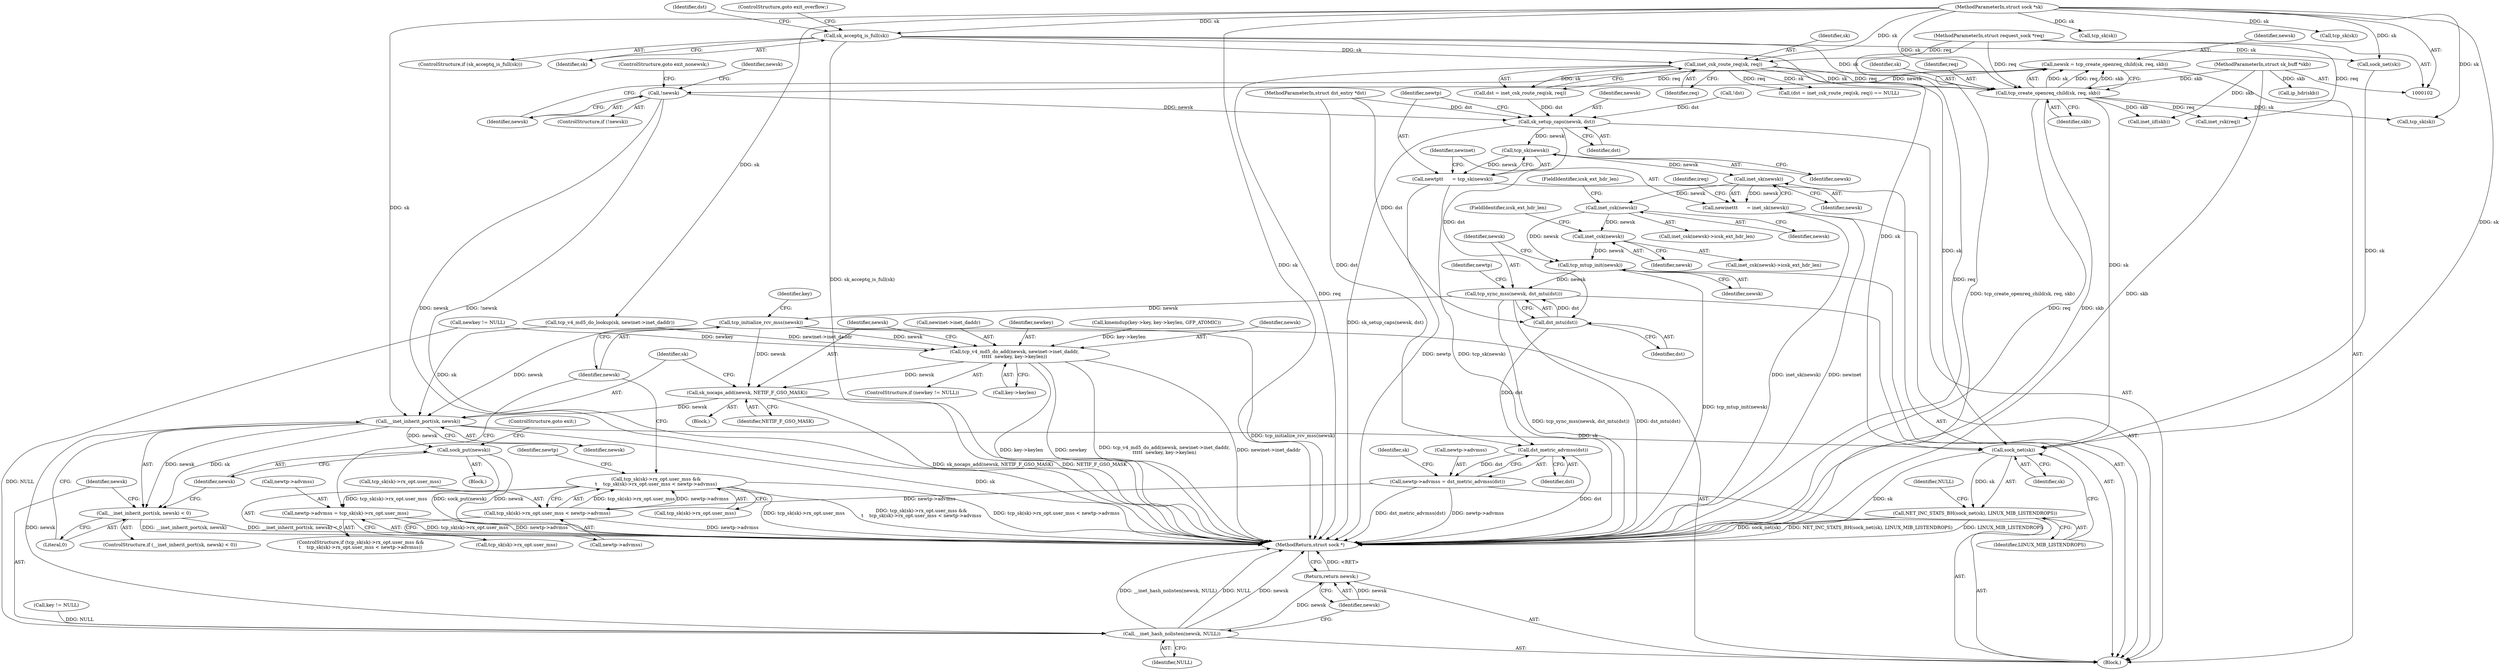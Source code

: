 digraph "0_linux_f6d8bd051c391c1c0458a30b2a7abcd939329259_31@API" {
"1000129" [label="(Call,newsk = tcp_create_openreq_child(sk, req, skb))"];
"1000131" [label="(Call,tcp_create_openreq_child(sk, req, skb))"];
"1000124" [label="(Call,inet_csk_route_req(sk, req))"];
"1000114" [label="(Call,sk_acceptq_is_full(sk))"];
"1000103" [label="(MethodParameterIn,struct sock *sk)"];
"1000105" [label="(MethodParameterIn,struct request_sock *req)"];
"1000104" [label="(MethodParameterIn,struct sk_buff *skb)"];
"1000136" [label="(Call,!newsk)"];
"1000144" [label="(Call,sk_setup_caps(newsk, dst))"];
"1000149" [label="(Call,tcp_sk(newsk))"];
"1000147" [label="(Call,newtp\t\t      = tcp_sk(newsk))"];
"1000153" [label="(Call,inet_sk(newsk))"];
"1000151" [label="(Call,newinet\t\t      = inet_sk(newsk))"];
"1000208" [label="(Call,inet_csk(newsk))"];
"1000218" [label="(Call,inet_csk(newsk))"];
"1000235" [label="(Call,tcp_mtup_init(newsk))"];
"1000237" [label="(Call,tcp_sync_mss(newsk, dst_mtu(dst)))"];
"1000275" [label="(Call,tcp_initialize_rcv_mss(newsk))"];
"1000304" [label="(Call,tcp_v4_md5_do_add(newsk, newinet->inet_daddr,\n\t\t\t\t\t  newkey, key->keylen))"];
"1000313" [label="(Call,sk_nocaps_add(newsk, NETIF_F_GSO_MASK))"];
"1000318" [label="(Call,__inet_inherit_port(sk, newsk))"];
"1000317" [label="(Call,__inet_inherit_port(sk, newsk) < 0)"];
"1000323" [label="(Call,sock_put(newsk))"];
"1000326" [label="(Call,__inet_hash_nolisten(newsk, NULL))"];
"1000329" [label="(Return,return newsk;)"];
"1000341" [label="(Call,sock_net(sk))"];
"1000340" [label="(Call,NET_INC_STATS_BH(sock_net(sk), LINUX_MIB_LISTENDROPS))"];
"1000239" [label="(Call,dst_mtu(dst))"];
"1000245" [label="(Call,dst_metric_advmss(dst))"];
"1000241" [label="(Call,newtp->advmss = dst_metric_advmss(dst))"];
"1000255" [label="(Call,tcp_sk(sk)->rx_opt.user_mss < newtp->advmss)"];
"1000248" [label="(Call,tcp_sk(sk)->rx_opt.user_mss &&\n\t    tcp_sk(sk)->rx_opt.user_mss < newtp->advmss)"];
"1000265" [label="(Call,newtp->advmss = tcp_sk(sk)->rx_opt.user_mss)"];
"1000249" [label="(Call,tcp_sk(sk)->rx_opt.user_mss)"];
"1000265" [label="(Call,newtp->advmss = tcp_sk(sk)->rx_opt.user_mss)"];
"1000326" [label="(Call,__inet_hash_nolisten(newsk, NULL))"];
"1000235" [label="(Call,tcp_mtup_init(newsk))"];
"1000243" [label="(Identifier,newtp)"];
"1000340" [label="(Call,NET_INC_STATS_BH(sock_net(sk), LINUX_MIB_LISTENDROPS))"];
"1000114" [label="(Call,sk_acceptq_is_full(sk))"];
"1000288" [label="(Block,)"];
"1000120" [label="(Identifier,dst)"];
"1000207" [label="(Call,inet_csk(newsk)->icsk_ext_hdr_len)"];
"1000304" [label="(Call,tcp_v4_md5_do_add(newsk, newinet->inet_daddr,\n\t\t\t\t\t  newkey, key->keylen))"];
"1000137" [label="(Identifier,newsk)"];
"1000131" [label="(Call,tcp_create_openreq_child(sk, req, skb))"];
"1000345" [label="(Identifier,NULL)"];
"1000313" [label="(Call,sk_nocaps_add(newsk, NETIF_F_GSO_MASK))"];
"1000218" [label="(Call,inet_csk(newsk))"];
"1000134" [label="(Identifier,skb)"];
"1000271" [label="(Call,tcp_sk(sk))"];
"1000330" [label="(Identifier,newsk)"];
"1000122" [label="(Call,dst = inet_csk_route_req(sk, req))"];
"1000103" [label="(MethodParameterIn,struct sock *sk)"];
"1000154" [label="(Identifier,newsk)"];
"1000104" [label="(MethodParameterIn,struct sk_buff *skb)"];
"1000309" [label="(Identifier,newkey)"];
"1000314" [label="(Identifier,newsk)"];
"1000153" [label="(Call,inet_sk(newsk))"];
"1000285" [label="(Call,key != NULL)"];
"1000116" [label="(ControlStructure,goto exit_overflow;)"];
"1000125" [label="(Identifier,sk)"];
"1000136" [label="(Call,!newsk)"];
"1000144" [label="(Call,sk_setup_caps(newsk, dst))"];
"1000266" [label="(Call,newtp->advmss)"];
"1000275" [label="(Call,tcp_initialize_rcv_mss(newsk))"];
"1000256" [label="(Call,tcp_sk(sk)->rx_opt.user_mss)"];
"1000236" [label="(Identifier,newsk)"];
"1000319" [label="(Identifier,sk)"];
"1000255" [label="(Call,tcp_sk(sk)->rx_opt.user_mss < newtp->advmss)"];
"1000323" [label="(Call,sock_put(newsk))"];
"1000346" [label="(MethodReturn,struct sock *)"];
"1000147" [label="(Call,newtp\t\t      = tcp_sk(newsk))"];
"1000322" [label="(Block,)"];
"1000150" [label="(Identifier,newsk)"];
"1000246" [label="(Identifier,dst)"];
"1000238" [label="(Identifier,newsk)"];
"1000217" [label="(Call,inet_csk(newsk)->icsk_ext_hdr_len)"];
"1000209" [label="(Identifier,newsk)"];
"1000329" [label="(Return,return newsk;)"];
"1000126" [label="(Identifier,req)"];
"1000132" [label="(Identifier,sk)"];
"1000105" [label="(MethodParameterIn,struct request_sock *req)"];
"1000292" [label="(Call,kmemdup(key->key, key->keylen, GFP_ATOMIC))"];
"1000324" [label="(Identifier,newsk)"];
"1000130" [label="(Identifier,newsk)"];
"1000279" [label="(Call,tcp_v4_md5_do_lookup(sk, newinet->inet_daddr))"];
"1000106" [label="(MethodParameterIn,struct dst_entry *dst)"];
"1000151" [label="(Call,newinet\t\t      = inet_sk(newsk))"];
"1000315" [label="(Identifier,NETIF_F_GSO_MASK)"];
"1000237" [label="(Call,tcp_sync_mss(newsk, dst_mtu(dst)))"];
"1000115" [label="(Identifier,sk)"];
"1000325" [label="(ControlStructure,goto exit;)"];
"1000240" [label="(Identifier,dst)"];
"1000133" [label="(Identifier,req)"];
"1000113" [label="(ControlStructure,if (sk_acceptq_is_full(sk)))"];
"1000141" [label="(Identifier,newsk)"];
"1000276" [label="(Identifier,newsk)"];
"1000328" [label="(Identifier,NULL)"];
"1000300" [label="(ControlStructure,if (newkey != NULL))"];
"1000129" [label="(Call,newsk = tcp_create_openreq_child(sk, req, skb))"];
"1000208" [label="(Call,inet_csk(newsk))"];
"1000342" [label="(Identifier,sk)"];
"1000156" [label="(Identifier,ireq)"];
"1000320" [label="(Identifier,newsk)"];
"1000241" [label="(Call,newtp->advmss = dst_metric_advmss(dst))"];
"1000239" [label="(Call,dst_mtu(dst))"];
"1000310" [label="(Call,key->keylen)"];
"1000210" [label="(FieldIdentifier,icsk_ext_hdr_len)"];
"1000317" [label="(Call,__inet_inherit_port(sk, newsk) < 0)"];
"1000107" [label="(Block,)"];
"1000203" [label="(Call,ip_hdr(skb))"];
"1000252" [label="(Identifier,sk)"];
"1000316" [label="(ControlStructure,if (__inet_inherit_port(sk, newsk) < 0))"];
"1000248" [label="(Call,tcp_sk(sk)->rx_opt.user_mss &&\n\t    tcp_sk(sk)->rx_opt.user_mss < newtp->advmss)"];
"1000146" [label="(Identifier,dst)"];
"1000305" [label="(Identifier,newsk)"];
"1000327" [label="(Identifier,newsk)"];
"1000343" [label="(Identifier,LINUX_MIB_LISTENDROPS)"];
"1000247" [label="(ControlStructure,if (tcp_sk(sk)->rx_opt.user_mss &&\n\t    tcp_sk(sk)->rx_opt.user_mss < newtp->advmss))"];
"1000138" [label="(ControlStructure,goto exit_nonewsk;)"];
"1000220" [label="(FieldIdentifier,icsk_ext_hdr_len)"];
"1000219" [label="(Identifier,newsk)"];
"1000145" [label="(Identifier,newsk)"];
"1000267" [label="(Identifier,newtp)"];
"1000157" [label="(Call,inet_rsk(req))"];
"1000278" [label="(Identifier,key)"];
"1000242" [label="(Call,newtp->advmss)"];
"1000251" [label="(Call,tcp_sk(sk))"];
"1000333" [label="(Call,sock_net(sk))"];
"1000196" [label="(Call,inet_iif(skb))"];
"1000119" [label="(Call,!dst)"];
"1000124" [label="(Call,inet_csk_route_req(sk, req))"];
"1000258" [label="(Call,tcp_sk(sk))"];
"1000135" [label="(ControlStructure,if (!newsk))"];
"1000262" [label="(Call,newtp->advmss)"];
"1000152" [label="(Identifier,newinet)"];
"1000318" [label="(Call,__inet_inherit_port(sk, newsk))"];
"1000301" [label="(Call,newkey != NULL)"];
"1000306" [label="(Call,newinet->inet_daddr)"];
"1000269" [label="(Call,tcp_sk(sk)->rx_opt.user_mss)"];
"1000149" [label="(Call,tcp_sk(newsk))"];
"1000341" [label="(Call,sock_net(sk))"];
"1000321" [label="(Literal,0)"];
"1000245" [label="(Call,dst_metric_advmss(dst))"];
"1000148" [label="(Identifier,newtp)"];
"1000121" [label="(Call,(dst = inet_csk_route_req(sk, req)) == NULL)"];
"1000129" -> "1000107"  [label="AST: "];
"1000129" -> "1000131"  [label="CFG: "];
"1000130" -> "1000129"  [label="AST: "];
"1000131" -> "1000129"  [label="AST: "];
"1000137" -> "1000129"  [label="CFG: "];
"1000129" -> "1000346"  [label="DDG: tcp_create_openreq_child(sk, req, skb)"];
"1000131" -> "1000129"  [label="DDG: sk"];
"1000131" -> "1000129"  [label="DDG: req"];
"1000131" -> "1000129"  [label="DDG: skb"];
"1000129" -> "1000136"  [label="DDG: newsk"];
"1000131" -> "1000134"  [label="CFG: "];
"1000132" -> "1000131"  [label="AST: "];
"1000133" -> "1000131"  [label="AST: "];
"1000134" -> "1000131"  [label="AST: "];
"1000131" -> "1000346"  [label="DDG: req"];
"1000131" -> "1000346"  [label="DDG: skb"];
"1000124" -> "1000131"  [label="DDG: sk"];
"1000124" -> "1000131"  [label="DDG: req"];
"1000114" -> "1000131"  [label="DDG: sk"];
"1000103" -> "1000131"  [label="DDG: sk"];
"1000105" -> "1000131"  [label="DDG: req"];
"1000104" -> "1000131"  [label="DDG: skb"];
"1000131" -> "1000157"  [label="DDG: req"];
"1000131" -> "1000196"  [label="DDG: skb"];
"1000131" -> "1000251"  [label="DDG: sk"];
"1000131" -> "1000341"  [label="DDG: sk"];
"1000124" -> "1000122"  [label="AST: "];
"1000124" -> "1000126"  [label="CFG: "];
"1000125" -> "1000124"  [label="AST: "];
"1000126" -> "1000124"  [label="AST: "];
"1000122" -> "1000124"  [label="CFG: "];
"1000124" -> "1000346"  [label="DDG: req"];
"1000124" -> "1000121"  [label="DDG: sk"];
"1000124" -> "1000121"  [label="DDG: req"];
"1000124" -> "1000122"  [label="DDG: sk"];
"1000124" -> "1000122"  [label="DDG: req"];
"1000114" -> "1000124"  [label="DDG: sk"];
"1000103" -> "1000124"  [label="DDG: sk"];
"1000105" -> "1000124"  [label="DDG: req"];
"1000124" -> "1000341"  [label="DDG: sk"];
"1000114" -> "1000113"  [label="AST: "];
"1000114" -> "1000115"  [label="CFG: "];
"1000115" -> "1000114"  [label="AST: "];
"1000116" -> "1000114"  [label="CFG: "];
"1000120" -> "1000114"  [label="CFG: "];
"1000114" -> "1000346"  [label="DDG: sk_acceptq_is_full(sk)"];
"1000103" -> "1000114"  [label="DDG: sk"];
"1000114" -> "1000333"  [label="DDG: sk"];
"1000114" -> "1000341"  [label="DDG: sk"];
"1000103" -> "1000102"  [label="AST: "];
"1000103" -> "1000346"  [label="DDG: sk"];
"1000103" -> "1000251"  [label="DDG: sk"];
"1000103" -> "1000258"  [label="DDG: sk"];
"1000103" -> "1000271"  [label="DDG: sk"];
"1000103" -> "1000279"  [label="DDG: sk"];
"1000103" -> "1000318"  [label="DDG: sk"];
"1000103" -> "1000333"  [label="DDG: sk"];
"1000103" -> "1000341"  [label="DDG: sk"];
"1000105" -> "1000102"  [label="AST: "];
"1000105" -> "1000346"  [label="DDG: req"];
"1000105" -> "1000157"  [label="DDG: req"];
"1000104" -> "1000102"  [label="AST: "];
"1000104" -> "1000346"  [label="DDG: skb"];
"1000104" -> "1000196"  [label="DDG: skb"];
"1000104" -> "1000203"  [label="DDG: skb"];
"1000136" -> "1000135"  [label="AST: "];
"1000136" -> "1000137"  [label="CFG: "];
"1000137" -> "1000136"  [label="AST: "];
"1000138" -> "1000136"  [label="CFG: "];
"1000141" -> "1000136"  [label="CFG: "];
"1000136" -> "1000346"  [label="DDG: !newsk"];
"1000136" -> "1000346"  [label="DDG: newsk"];
"1000136" -> "1000144"  [label="DDG: newsk"];
"1000144" -> "1000107"  [label="AST: "];
"1000144" -> "1000146"  [label="CFG: "];
"1000145" -> "1000144"  [label="AST: "];
"1000146" -> "1000144"  [label="AST: "];
"1000148" -> "1000144"  [label="CFG: "];
"1000144" -> "1000346"  [label="DDG: sk_setup_caps(newsk, dst)"];
"1000122" -> "1000144"  [label="DDG: dst"];
"1000119" -> "1000144"  [label="DDG: dst"];
"1000106" -> "1000144"  [label="DDG: dst"];
"1000144" -> "1000149"  [label="DDG: newsk"];
"1000144" -> "1000239"  [label="DDG: dst"];
"1000149" -> "1000147"  [label="AST: "];
"1000149" -> "1000150"  [label="CFG: "];
"1000150" -> "1000149"  [label="AST: "];
"1000147" -> "1000149"  [label="CFG: "];
"1000149" -> "1000147"  [label="DDG: newsk"];
"1000149" -> "1000153"  [label="DDG: newsk"];
"1000147" -> "1000107"  [label="AST: "];
"1000148" -> "1000147"  [label="AST: "];
"1000152" -> "1000147"  [label="CFG: "];
"1000147" -> "1000346"  [label="DDG: tcp_sk(newsk)"];
"1000147" -> "1000346"  [label="DDG: newtp"];
"1000153" -> "1000151"  [label="AST: "];
"1000153" -> "1000154"  [label="CFG: "];
"1000154" -> "1000153"  [label="AST: "];
"1000151" -> "1000153"  [label="CFG: "];
"1000153" -> "1000151"  [label="DDG: newsk"];
"1000153" -> "1000208"  [label="DDG: newsk"];
"1000151" -> "1000107"  [label="AST: "];
"1000152" -> "1000151"  [label="AST: "];
"1000156" -> "1000151"  [label="CFG: "];
"1000151" -> "1000346"  [label="DDG: newinet"];
"1000151" -> "1000346"  [label="DDG: inet_sk(newsk)"];
"1000208" -> "1000207"  [label="AST: "];
"1000208" -> "1000209"  [label="CFG: "];
"1000209" -> "1000208"  [label="AST: "];
"1000210" -> "1000208"  [label="CFG: "];
"1000208" -> "1000218"  [label="DDG: newsk"];
"1000208" -> "1000235"  [label="DDG: newsk"];
"1000218" -> "1000217"  [label="AST: "];
"1000218" -> "1000219"  [label="CFG: "];
"1000219" -> "1000218"  [label="AST: "];
"1000220" -> "1000218"  [label="CFG: "];
"1000218" -> "1000235"  [label="DDG: newsk"];
"1000235" -> "1000107"  [label="AST: "];
"1000235" -> "1000236"  [label="CFG: "];
"1000236" -> "1000235"  [label="AST: "];
"1000238" -> "1000235"  [label="CFG: "];
"1000235" -> "1000346"  [label="DDG: tcp_mtup_init(newsk)"];
"1000235" -> "1000237"  [label="DDG: newsk"];
"1000237" -> "1000107"  [label="AST: "];
"1000237" -> "1000239"  [label="CFG: "];
"1000238" -> "1000237"  [label="AST: "];
"1000239" -> "1000237"  [label="AST: "];
"1000243" -> "1000237"  [label="CFG: "];
"1000237" -> "1000346"  [label="DDG: tcp_sync_mss(newsk, dst_mtu(dst))"];
"1000237" -> "1000346"  [label="DDG: dst_mtu(dst)"];
"1000239" -> "1000237"  [label="DDG: dst"];
"1000237" -> "1000275"  [label="DDG: newsk"];
"1000275" -> "1000107"  [label="AST: "];
"1000275" -> "1000276"  [label="CFG: "];
"1000276" -> "1000275"  [label="AST: "];
"1000278" -> "1000275"  [label="CFG: "];
"1000275" -> "1000346"  [label="DDG: tcp_initialize_rcv_mss(newsk)"];
"1000275" -> "1000304"  [label="DDG: newsk"];
"1000275" -> "1000313"  [label="DDG: newsk"];
"1000275" -> "1000318"  [label="DDG: newsk"];
"1000304" -> "1000300"  [label="AST: "];
"1000304" -> "1000310"  [label="CFG: "];
"1000305" -> "1000304"  [label="AST: "];
"1000306" -> "1000304"  [label="AST: "];
"1000309" -> "1000304"  [label="AST: "];
"1000310" -> "1000304"  [label="AST: "];
"1000314" -> "1000304"  [label="CFG: "];
"1000304" -> "1000346"  [label="DDG: key->keylen"];
"1000304" -> "1000346"  [label="DDG: newkey"];
"1000304" -> "1000346"  [label="DDG: tcp_v4_md5_do_add(newsk, newinet->inet_daddr,\n\t\t\t\t\t  newkey, key->keylen)"];
"1000304" -> "1000346"  [label="DDG: newinet->inet_daddr"];
"1000279" -> "1000304"  [label="DDG: newinet->inet_daddr"];
"1000301" -> "1000304"  [label="DDG: newkey"];
"1000292" -> "1000304"  [label="DDG: key->keylen"];
"1000304" -> "1000313"  [label="DDG: newsk"];
"1000313" -> "1000288"  [label="AST: "];
"1000313" -> "1000315"  [label="CFG: "];
"1000314" -> "1000313"  [label="AST: "];
"1000315" -> "1000313"  [label="AST: "];
"1000319" -> "1000313"  [label="CFG: "];
"1000313" -> "1000346"  [label="DDG: NETIF_F_GSO_MASK"];
"1000313" -> "1000346"  [label="DDG: sk_nocaps_add(newsk, NETIF_F_GSO_MASK)"];
"1000313" -> "1000318"  [label="DDG: newsk"];
"1000318" -> "1000317"  [label="AST: "];
"1000318" -> "1000320"  [label="CFG: "];
"1000319" -> "1000318"  [label="AST: "];
"1000320" -> "1000318"  [label="AST: "];
"1000321" -> "1000318"  [label="CFG: "];
"1000318" -> "1000346"  [label="DDG: sk"];
"1000318" -> "1000317"  [label="DDG: sk"];
"1000318" -> "1000317"  [label="DDG: newsk"];
"1000279" -> "1000318"  [label="DDG: sk"];
"1000318" -> "1000323"  [label="DDG: newsk"];
"1000318" -> "1000326"  [label="DDG: newsk"];
"1000318" -> "1000341"  [label="DDG: sk"];
"1000317" -> "1000316"  [label="AST: "];
"1000317" -> "1000321"  [label="CFG: "];
"1000321" -> "1000317"  [label="AST: "];
"1000324" -> "1000317"  [label="CFG: "];
"1000327" -> "1000317"  [label="CFG: "];
"1000317" -> "1000346"  [label="DDG: __inet_inherit_port(sk, newsk)"];
"1000317" -> "1000346"  [label="DDG: __inet_inherit_port(sk, newsk) < 0"];
"1000323" -> "1000322"  [label="AST: "];
"1000323" -> "1000324"  [label="CFG: "];
"1000324" -> "1000323"  [label="AST: "];
"1000325" -> "1000323"  [label="CFG: "];
"1000323" -> "1000346"  [label="DDG: newsk"];
"1000323" -> "1000346"  [label="DDG: sock_put(newsk)"];
"1000326" -> "1000107"  [label="AST: "];
"1000326" -> "1000328"  [label="CFG: "];
"1000327" -> "1000326"  [label="AST: "];
"1000328" -> "1000326"  [label="AST: "];
"1000330" -> "1000326"  [label="CFG: "];
"1000326" -> "1000346"  [label="DDG: __inet_hash_nolisten(newsk, NULL)"];
"1000326" -> "1000346"  [label="DDG: NULL"];
"1000326" -> "1000346"  [label="DDG: newsk"];
"1000285" -> "1000326"  [label="DDG: NULL"];
"1000301" -> "1000326"  [label="DDG: NULL"];
"1000326" -> "1000329"  [label="DDG: newsk"];
"1000329" -> "1000107"  [label="AST: "];
"1000329" -> "1000330"  [label="CFG: "];
"1000330" -> "1000329"  [label="AST: "];
"1000346" -> "1000329"  [label="CFG: "];
"1000329" -> "1000346"  [label="DDG: <RET>"];
"1000330" -> "1000329"  [label="DDG: newsk"];
"1000341" -> "1000340"  [label="AST: "];
"1000341" -> "1000342"  [label="CFG: "];
"1000342" -> "1000341"  [label="AST: "];
"1000343" -> "1000341"  [label="CFG: "];
"1000341" -> "1000346"  [label="DDG: sk"];
"1000341" -> "1000340"  [label="DDG: sk"];
"1000333" -> "1000341"  [label="DDG: sk"];
"1000340" -> "1000107"  [label="AST: "];
"1000340" -> "1000343"  [label="CFG: "];
"1000343" -> "1000340"  [label="AST: "];
"1000345" -> "1000340"  [label="CFG: "];
"1000340" -> "1000346"  [label="DDG: LINUX_MIB_LISTENDROPS"];
"1000340" -> "1000346"  [label="DDG: NET_INC_STATS_BH(sock_net(sk), LINUX_MIB_LISTENDROPS)"];
"1000340" -> "1000346"  [label="DDG: sock_net(sk)"];
"1000239" -> "1000240"  [label="CFG: "];
"1000240" -> "1000239"  [label="AST: "];
"1000106" -> "1000239"  [label="DDG: dst"];
"1000239" -> "1000245"  [label="DDG: dst"];
"1000245" -> "1000241"  [label="AST: "];
"1000245" -> "1000246"  [label="CFG: "];
"1000246" -> "1000245"  [label="AST: "];
"1000241" -> "1000245"  [label="CFG: "];
"1000245" -> "1000346"  [label="DDG: dst"];
"1000245" -> "1000241"  [label="DDG: dst"];
"1000106" -> "1000245"  [label="DDG: dst"];
"1000241" -> "1000107"  [label="AST: "];
"1000242" -> "1000241"  [label="AST: "];
"1000252" -> "1000241"  [label="CFG: "];
"1000241" -> "1000346"  [label="DDG: newtp->advmss"];
"1000241" -> "1000346"  [label="DDG: dst_metric_advmss(dst)"];
"1000241" -> "1000255"  [label="DDG: newtp->advmss"];
"1000255" -> "1000248"  [label="AST: "];
"1000255" -> "1000262"  [label="CFG: "];
"1000256" -> "1000255"  [label="AST: "];
"1000262" -> "1000255"  [label="AST: "];
"1000248" -> "1000255"  [label="CFG: "];
"1000255" -> "1000346"  [label="DDG: newtp->advmss"];
"1000255" -> "1000248"  [label="DDG: tcp_sk(sk)->rx_opt.user_mss"];
"1000255" -> "1000248"  [label="DDG: newtp->advmss"];
"1000248" -> "1000247"  [label="AST: "];
"1000248" -> "1000249"  [label="CFG: "];
"1000249" -> "1000248"  [label="AST: "];
"1000267" -> "1000248"  [label="CFG: "];
"1000276" -> "1000248"  [label="CFG: "];
"1000248" -> "1000346"  [label="DDG: tcp_sk(sk)->rx_opt.user_mss &&\n\t    tcp_sk(sk)->rx_opt.user_mss < newtp->advmss"];
"1000248" -> "1000346"  [label="DDG: tcp_sk(sk)->rx_opt.user_mss < newtp->advmss"];
"1000248" -> "1000346"  [label="DDG: tcp_sk(sk)->rx_opt.user_mss"];
"1000248" -> "1000265"  [label="DDG: tcp_sk(sk)->rx_opt.user_mss"];
"1000265" -> "1000247"  [label="AST: "];
"1000265" -> "1000269"  [label="CFG: "];
"1000266" -> "1000265"  [label="AST: "];
"1000269" -> "1000265"  [label="AST: "];
"1000276" -> "1000265"  [label="CFG: "];
"1000265" -> "1000346"  [label="DDG: tcp_sk(sk)->rx_opt.user_mss"];
"1000265" -> "1000346"  [label="DDG: newtp->advmss"];
}
